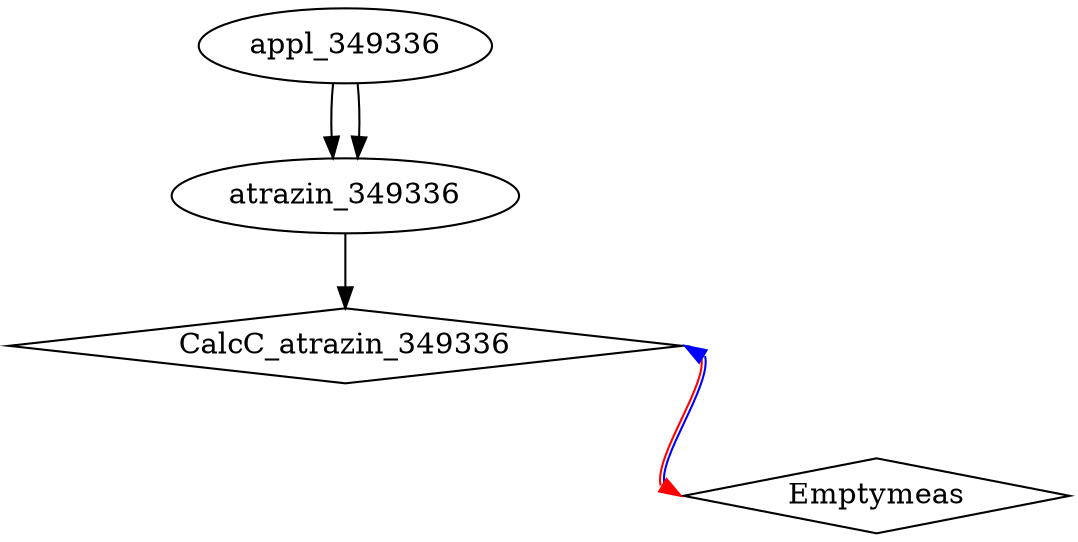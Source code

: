digraph layout {
	appl_349336 -> atrazin_349336;
	appl_349336 -> atrazin_349336;
	CalcC_atrazin_349336 [shape=diamond];
	Emptymeas [shape=diamond];
	atrazin_349336 -> CalcC_atrazin_349336;
	CalcC_atrazin_349336:e -> Emptymeas:w [dir=both color="red:blue"];
}
